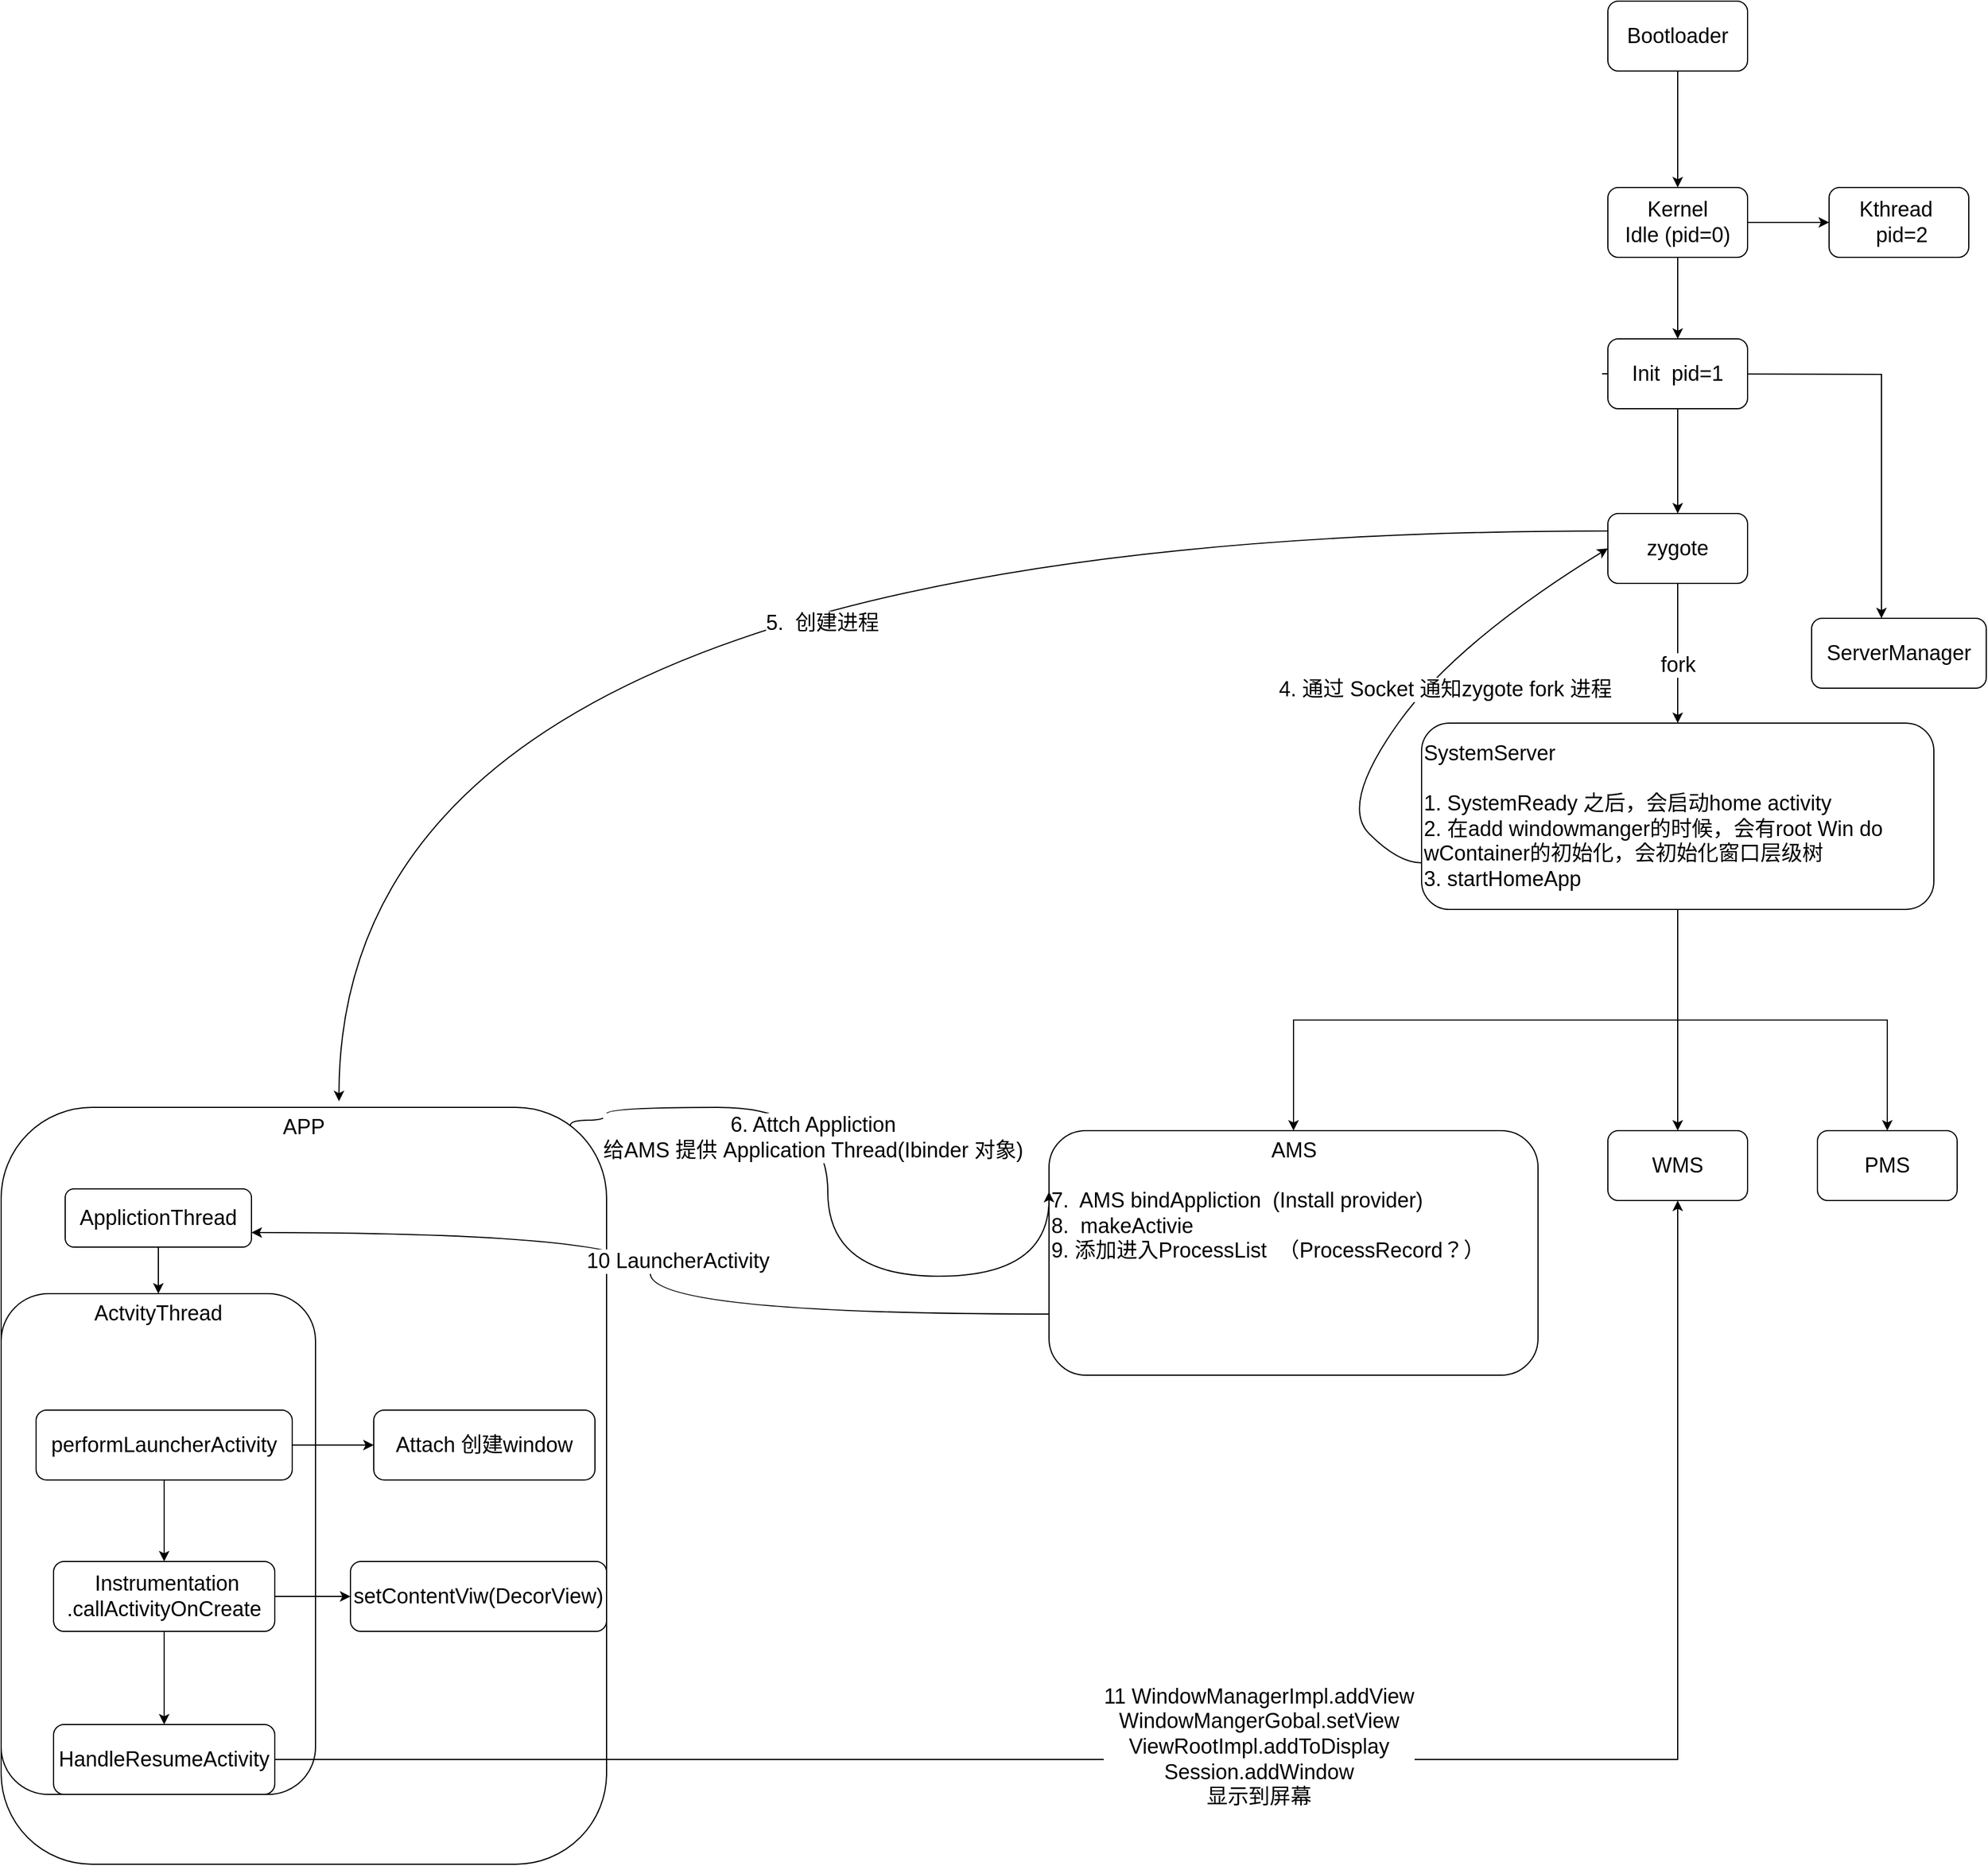 <mxfile version="24.7.10">
  <diagram name="第 1 页" id="rMS4FFa8bnM-4XpJGUWj">
    <mxGraphModel dx="3706" dy="1148" grid="1" gridSize="10" guides="1" tooltips="1" connect="1" arrows="1" fold="1" page="1" pageScale="1" pageWidth="827" pageHeight="1169" math="0" shadow="0">
      <root>
        <mxCell id="0" />
        <mxCell id="1" parent="0" />
        <mxCell id="OIK8ZdltA_swvoKBvkA3-1" value="Bootloader" style="rounded=1;whiteSpace=wrap;html=1;fontSize=18;" vertex="1" parent="1">
          <mxGeometry x="270" y="110" width="120" height="60" as="geometry" />
        </mxCell>
        <mxCell id="OIK8ZdltA_swvoKBvkA3-2" value="Kernel&lt;div&gt;Idle (pid=0)&lt;/div&gt;" style="rounded=1;whiteSpace=wrap;html=1;fontSize=18;" vertex="1" parent="1">
          <mxGeometry x="270" y="270" width="120" height="60" as="geometry" />
        </mxCell>
        <mxCell id="OIK8ZdltA_swvoKBvkA3-3" value="" style="endArrow=classic;html=1;rounded=0;fontFamily=Helvetica;fontSize=18;fontColor=default;exitX=0.5;exitY=1;exitDx=0;exitDy=0;entryX=0.5;entryY=0;entryDx=0;entryDy=0;" edge="1" parent="1" source="OIK8ZdltA_swvoKBvkA3-1" target="OIK8ZdltA_swvoKBvkA3-2">
          <mxGeometry width="50" height="50" relative="1" as="geometry">
            <mxPoint x="550" y="220" as="sourcePoint" />
            <mxPoint x="600" y="170" as="targetPoint" />
          </mxGeometry>
        </mxCell>
        <mxCell id="OIK8ZdltA_swvoKBvkA3-5" value="Kthread&amp;nbsp; &amp;nbsp;pid=2" style="rounded=1;whiteSpace=wrap;html=1;fontSize=18;" vertex="1" parent="1">
          <mxGeometry x="460" y="270" width="120" height="60" as="geometry" />
        </mxCell>
        <mxCell id="OIK8ZdltA_swvoKBvkA3-6" value="" style="edgeStyle=none;orthogonalLoop=1;jettySize=auto;html=1;rounded=0;fontFamily=Helvetica;fontSize=18;fontColor=default;exitX=1;exitY=0.5;exitDx=0;exitDy=0;entryX=0;entryY=0.5;entryDx=0;entryDy=0;" edge="1" parent="1" source="OIK8ZdltA_swvoKBvkA3-2" target="OIK8ZdltA_swvoKBvkA3-5">
          <mxGeometry width="80" relative="1" as="geometry">
            <mxPoint x="380" y="410" as="sourcePoint" />
            <mxPoint x="460" y="410" as="targetPoint" />
            <Array as="points" />
          </mxGeometry>
        </mxCell>
        <mxCell id="OIK8ZdltA_swvoKBvkA3-21" style="edgeStyle=orthogonalEdgeStyle;rounded=0;orthogonalLoop=1;jettySize=auto;html=1;exitX=0.25;exitY=1;exitDx=0;exitDy=0;entryX=0.4;entryY=0;entryDx=0;entryDy=0;fontFamily=Helvetica;fontSize=18;fontColor=default;entryPerimeter=0;" edge="1" parent="1" target="OIK8ZdltA_swvoKBvkA3-19">
          <mxGeometry relative="1" as="geometry">
            <mxPoint x="265" y="430" as="sourcePoint" />
            <mxPoint x="100" y="700" as="targetPoint" />
          </mxGeometry>
        </mxCell>
        <mxCell id="OIK8ZdltA_swvoKBvkA3-7" value="Init&amp;nbsp; pid=1" style="rounded=1;whiteSpace=wrap;html=1;fontSize=18;" vertex="1" parent="1">
          <mxGeometry x="270" y="400" width="120" height="60" as="geometry" />
        </mxCell>
        <mxCell id="OIK8ZdltA_swvoKBvkA3-8" value="" style="edgeStyle=none;orthogonalLoop=1;jettySize=auto;html=1;rounded=0;fontFamily=Helvetica;fontSize=18;fontColor=default;exitX=0.5;exitY=1;exitDx=0;exitDy=0;entryX=0.5;entryY=0;entryDx=0;entryDy=0;" edge="1" parent="1" source="OIK8ZdltA_swvoKBvkA3-2" target="OIK8ZdltA_swvoKBvkA3-7">
          <mxGeometry width="80" relative="1" as="geometry">
            <mxPoint x="500" y="200" as="sourcePoint" />
            <mxPoint x="580" y="200" as="targetPoint" />
            <Array as="points" />
          </mxGeometry>
        </mxCell>
        <mxCell id="OIK8ZdltA_swvoKBvkA3-9" value="zygote" style="rounded=1;whiteSpace=wrap;html=1;fontSize=18;" vertex="1" parent="1">
          <mxGeometry x="270" y="550" width="120" height="60" as="geometry" />
        </mxCell>
        <mxCell id="OIK8ZdltA_swvoKBvkA3-11" value="" style="edgeStyle=none;orthogonalLoop=1;jettySize=auto;html=1;rounded=0;fontFamily=Helvetica;fontSize=18;fontColor=default;exitX=0.5;exitY=1;exitDx=0;exitDy=0;" edge="1" parent="1" source="OIK8ZdltA_swvoKBvkA3-7" target="OIK8ZdltA_swvoKBvkA3-9">
          <mxGeometry width="80" relative="1" as="geometry">
            <mxPoint x="380" y="620" as="sourcePoint" />
            <mxPoint x="460" y="620" as="targetPoint" />
            <Array as="points" />
          </mxGeometry>
        </mxCell>
        <mxCell id="OIK8ZdltA_swvoKBvkA3-16" value="" style="endArrow=classic;html=1;rounded=0;fontFamily=Helvetica;fontSize=18;fontColor=default;exitX=0.5;exitY=1;exitDx=0;exitDy=0;entryX=0.5;entryY=0;entryDx=0;entryDy=0;" edge="1" parent="1" source="OIK8ZdltA_swvoKBvkA3-9" target="OIK8ZdltA_swvoKBvkA3-18">
          <mxGeometry relative="1" as="geometry">
            <mxPoint x="310" y="740" as="sourcePoint" />
            <mxPoint x="330" y="690" as="targetPoint" />
          </mxGeometry>
        </mxCell>
        <mxCell id="OIK8ZdltA_swvoKBvkA3-17" value="fork" style="edgeLabel;resizable=0;html=1;;align=center;verticalAlign=middle;rounded=1;strokeColor=default;fontFamily=Helvetica;fontSize=18;fontColor=default;fillColor=default;" connectable="0" vertex="1" parent="OIK8ZdltA_swvoKBvkA3-16">
          <mxGeometry relative="1" as="geometry">
            <mxPoint y="10" as="offset" />
          </mxGeometry>
        </mxCell>
        <mxCell id="OIK8ZdltA_swvoKBvkA3-30" style="edgeStyle=orthogonalEdgeStyle;rounded=0;orthogonalLoop=1;jettySize=auto;html=1;exitX=0.5;exitY=1;exitDx=0;exitDy=0;entryX=0.5;entryY=0;entryDx=0;entryDy=0;fontFamily=Helvetica;fontSize=18;fontColor=default;" edge="1" parent="1" source="OIK8ZdltA_swvoKBvkA3-18" target="OIK8ZdltA_swvoKBvkA3-24">
          <mxGeometry relative="1" as="geometry" />
        </mxCell>
        <mxCell id="OIK8ZdltA_swvoKBvkA3-31" style="edgeStyle=orthogonalEdgeStyle;rounded=0;orthogonalLoop=1;jettySize=auto;html=1;exitX=0.5;exitY=1;exitDx=0;exitDy=0;entryX=0.5;entryY=0;entryDx=0;entryDy=0;fontFamily=Helvetica;fontSize=18;fontColor=default;" edge="1" parent="1" source="OIK8ZdltA_swvoKBvkA3-18" target="OIK8ZdltA_swvoKBvkA3-23">
          <mxGeometry relative="1" as="geometry" />
        </mxCell>
        <mxCell id="OIK8ZdltA_swvoKBvkA3-32" style="edgeStyle=orthogonalEdgeStyle;rounded=0;orthogonalLoop=1;jettySize=auto;html=1;exitX=0.5;exitY=1;exitDx=0;exitDy=0;entryX=0.5;entryY=0;entryDx=0;entryDy=0;fontFamily=Helvetica;fontSize=18;fontColor=default;" edge="1" parent="1" source="OIK8ZdltA_swvoKBvkA3-18" target="OIK8ZdltA_swvoKBvkA3-27">
          <mxGeometry relative="1" as="geometry" />
        </mxCell>
        <mxCell id="OIK8ZdltA_swvoKBvkA3-18" value="SystemServer&lt;div&gt;&lt;br&gt;&lt;/div&gt;&lt;div&gt;1. SystemReady 之后，会启动home activity&lt;/div&gt;&lt;div style=&quot;&quot;&gt;2. 在add windowmanger的时候，会有root Win do wContainer的初始化，会初始化窗口层级树&lt;/div&gt;&lt;div style=&quot;&quot;&gt;3. startHomeApp&lt;/div&gt;" style="rounded=1;whiteSpace=wrap;html=1;fontSize=18;strokeColor=default;align=left;verticalAlign=middle;fontFamily=Helvetica;fontColor=default;fillColor=default;" vertex="1" parent="1">
          <mxGeometry x="110" y="730" width="440" height="160" as="geometry" />
        </mxCell>
        <mxCell id="OIK8ZdltA_swvoKBvkA3-19" value="ServerManager" style="rounded=1;whiteSpace=wrap;html=1;fontSize=18;strokeColor=default;align=center;verticalAlign=middle;fontFamily=Helvetica;fontColor=default;fillColor=default;" vertex="1" parent="1">
          <mxGeometry x="445" y="640" width="150" height="60" as="geometry" />
        </mxCell>
        <mxCell id="OIK8ZdltA_swvoKBvkA3-23" value="&lt;div style=&quot;text-align: center;&quot;&gt;&lt;span style=&quot;background-color: initial;&quot;&gt;&amp;nbsp; &amp;nbsp; &amp;nbsp; &amp;nbsp; &amp;nbsp;AMS&lt;/span&gt;&lt;/div&gt;&lt;div style=&quot;text-align: center;&quot;&gt;&lt;span style=&quot;background-color: initial;&quot;&gt;&lt;br&gt;&lt;/span&gt;&lt;/div&gt;&lt;div style=&quot;&quot;&gt;&lt;span style=&quot;background-color: initial;&quot;&gt;7.&amp;nbsp; AMS bindAppliction&amp;nbsp; (Install provider)&lt;/span&gt;&lt;/div&gt;&lt;div&gt;8.&amp;nbsp; makeActivie&amp;nbsp;&amp;nbsp;&lt;/div&gt;&lt;div&gt;9. 添加进入&lt;span style=&quot;background-color: initial;&quot;&gt;ProcessList&amp;nbsp; （&lt;/span&gt;&lt;span style=&quot;background-color: initial;&quot;&gt;ProcessRecord？&lt;/span&gt;&lt;span style=&quot;background-color: initial;&quot;&gt;）&lt;/span&gt;&lt;/div&gt;" style="rounded=1;whiteSpace=wrap;html=1;strokeColor=default;align=left;verticalAlign=top;fontFamily=Helvetica;fontSize=18;fontColor=default;fillColor=default;" vertex="1" parent="1">
          <mxGeometry x="-210" y="1080" width="420" height="210" as="geometry" />
        </mxCell>
        <mxCell id="OIK8ZdltA_swvoKBvkA3-24" value="WMS" style="whiteSpace=wrap;html=1;rounded=1;strokeColor=default;align=center;verticalAlign=middle;fontFamily=Helvetica;fontSize=18;fontColor=default;fillColor=default;" vertex="1" parent="1">
          <mxGeometry x="270" y="1080" width="120" height="60" as="geometry" />
        </mxCell>
        <mxCell id="OIK8ZdltA_swvoKBvkA3-27" value="PMS" style="whiteSpace=wrap;html=1;rounded=1;strokeColor=default;align=center;verticalAlign=middle;fontFamily=Helvetica;fontSize=18;fontColor=default;fillColor=default;" vertex="1" parent="1">
          <mxGeometry x="450" y="1080" width="120" height="60" as="geometry" />
        </mxCell>
        <mxCell id="OIK8ZdltA_swvoKBvkA3-33" value="APP" style="whiteSpace=wrap;html=1;rounded=1;strokeColor=default;align=center;verticalAlign=top;fontFamily=Helvetica;fontSize=18;fontColor=default;fillColor=default;" vertex="1" parent="1">
          <mxGeometry x="-1110" y="1060" width="520" height="650" as="geometry" />
        </mxCell>
        <mxCell id="OIK8ZdltA_swvoKBvkA3-41" value="" style="curved=1;endArrow=classic;html=1;rounded=0;fontFamily=Helvetica;fontSize=18;fontColor=default;entryX=0;entryY=0.5;entryDx=0;entryDy=0;exitX=0;exitY=0.75;exitDx=0;exitDy=0;" edge="1" parent="1" source="OIK8ZdltA_swvoKBvkA3-18" target="OIK8ZdltA_swvoKBvkA3-9">
          <mxGeometry width="50" height="50" relative="1" as="geometry">
            <mxPoint x="40" y="850" as="sourcePoint" />
            <mxPoint x="90" y="800" as="targetPoint" />
            <Array as="points">
              <mxPoint x="90" y="850" />
              <mxPoint x="40" y="800" />
              <mxPoint x="140" y="660" />
            </Array>
          </mxGeometry>
        </mxCell>
        <mxCell id="OIK8ZdltA_swvoKBvkA3-42" value="4. 通过 Socket 通知zygote fork 进程" style="edgeLabel;html=1;align=center;verticalAlign=middle;resizable=0;points=[];rounded=1;strokeColor=default;fontFamily=Helvetica;fontSize=18;fontColor=default;fillColor=default;" vertex="1" connectable="0" parent="OIK8ZdltA_swvoKBvkA3-41">
          <mxGeometry x="0.002" y="2" relative="1" as="geometry">
            <mxPoint x="23" y="-3" as="offset" />
          </mxGeometry>
        </mxCell>
        <mxCell id="OIK8ZdltA_swvoKBvkA3-43" style="rounded=0;orthogonalLoop=1;jettySize=auto;html=1;exitX=0;exitY=0.25;exitDx=0;exitDy=0;entryX=0.558;entryY=-0.008;entryDx=0;entryDy=0;entryPerimeter=0;fontFamily=Helvetica;fontSize=18;fontColor=default;edgeStyle=orthogonalEdgeStyle;curved=1;" edge="1" parent="1" source="OIK8ZdltA_swvoKBvkA3-9" target="OIK8ZdltA_swvoKBvkA3-33">
          <mxGeometry relative="1" as="geometry" />
        </mxCell>
        <mxCell id="OIK8ZdltA_swvoKBvkA3-44" value="5.&amp;nbsp; 创建进程" style="edgeLabel;html=1;align=center;verticalAlign=middle;resizable=0;points=[];rounded=1;strokeColor=default;fontFamily=Helvetica;fontSize=18;fontColor=default;fillColor=default;" vertex="1" connectable="0" parent="OIK8ZdltA_swvoKBvkA3-43">
          <mxGeometry x="-0.145" y="79" relative="1" as="geometry">
            <mxPoint as="offset" />
          </mxGeometry>
        </mxCell>
        <mxCell id="OIK8ZdltA_swvoKBvkA3-49" value="ActvityThread" style="rounded=1;whiteSpace=wrap;html=1;strokeColor=default;align=center;verticalAlign=top;fontFamily=Helvetica;fontSize=18;fontColor=default;fillColor=default;" vertex="1" parent="1">
          <mxGeometry x="-1110" y="1220" width="270" height="430" as="geometry" />
        </mxCell>
        <mxCell id="OIK8ZdltA_swvoKBvkA3-53" style="edgeStyle=orthogonalEdgeStyle;rounded=0;orthogonalLoop=1;jettySize=auto;html=1;exitX=0.5;exitY=1;exitDx=0;exitDy=0;entryX=0.5;entryY=0;entryDx=0;entryDy=0;fontFamily=Helvetica;fontSize=18;fontColor=default;" edge="1" parent="1" source="OIK8ZdltA_swvoKBvkA3-50" target="OIK8ZdltA_swvoKBvkA3-49">
          <mxGeometry relative="1" as="geometry" />
        </mxCell>
        <mxCell id="OIK8ZdltA_swvoKBvkA3-50" value="ApplictionThread" style="rounded=1;whiteSpace=wrap;html=1;strokeColor=default;align=center;verticalAlign=middle;fontFamily=Helvetica;fontSize=18;fontColor=default;fillColor=default;" vertex="1" parent="1">
          <mxGeometry x="-1055" y="1130" width="160" height="50" as="geometry" />
        </mxCell>
        <mxCell id="OIK8ZdltA_swvoKBvkA3-51" style="edgeStyle=orthogonalEdgeStyle;rounded=0;orthogonalLoop=1;jettySize=auto;html=1;exitX=0;exitY=0.75;exitDx=0;exitDy=0;entryX=1;entryY=0.75;entryDx=0;entryDy=0;fontFamily=Helvetica;fontSize=18;fontColor=default;curved=1;" edge="1" parent="1" source="OIK8ZdltA_swvoKBvkA3-23" target="OIK8ZdltA_swvoKBvkA3-50">
          <mxGeometry relative="1" as="geometry" />
        </mxCell>
        <mxCell id="OIK8ZdltA_swvoKBvkA3-52" value="10 LauncherActivity" style="edgeLabel;html=1;align=center;verticalAlign=middle;resizable=0;points=[];rounded=1;strokeColor=default;fontFamily=Helvetica;fontSize=18;fontColor=default;fillColor=default;" vertex="1" connectable="0" parent="OIK8ZdltA_swvoKBvkA3-51">
          <mxGeometry x="-0.154" y="-47" relative="1" as="geometry">
            <mxPoint y="1" as="offset" />
          </mxGeometry>
        </mxCell>
        <mxCell id="OIK8ZdltA_swvoKBvkA3-45" style="edgeStyle=orthogonalEdgeStyle;rounded=0;orthogonalLoop=1;jettySize=auto;html=1;exitX=0.94;exitY=0.024;exitDx=0;exitDy=0;entryX=0;entryY=0.25;entryDx=0;entryDy=0;fontFamily=Helvetica;fontSize=18;fontColor=default;curved=1;exitPerimeter=0;" edge="1" parent="1" source="OIK8ZdltA_swvoKBvkA3-33" target="OIK8ZdltA_swvoKBvkA3-23">
          <mxGeometry relative="1" as="geometry">
            <mxPoint x="-100" y="1095" as="targetPoint" />
            <Array as="points">
              <mxPoint x="-590" y="1071" />
              <mxPoint x="-590" y="1060" />
              <mxPoint x="-400" y="1060" />
              <mxPoint x="-400" y="1205" />
            </Array>
          </mxGeometry>
        </mxCell>
        <mxCell id="OIK8ZdltA_swvoKBvkA3-46" value="6. Attch Appliction&lt;div&gt;&lt;div&gt;给AMS 提供 Application Thread(Ibinder 对象)&lt;/div&gt;&lt;/div&gt;" style="edgeLabel;html=1;align=center;verticalAlign=middle;resizable=0;points=[];rounded=1;strokeColor=default;fontFamily=Helvetica;fontSize=18;fontColor=default;fillColor=default;" vertex="1" connectable="0" parent="OIK8ZdltA_swvoKBvkA3-45">
          <mxGeometry x="-0.193" y="-7" relative="1" as="geometry">
            <mxPoint x="-6" y="3" as="offset" />
          </mxGeometry>
        </mxCell>
        <mxCell id="OIK8ZdltA_swvoKBvkA3-56" style="edgeStyle=orthogonalEdgeStyle;rounded=0;orthogonalLoop=1;jettySize=auto;html=1;exitX=1;exitY=0.5;exitDx=0;exitDy=0;entryX=0;entryY=0.5;entryDx=0;entryDy=0;fontFamily=Helvetica;fontSize=18;fontColor=default;" edge="1" parent="1" source="OIK8ZdltA_swvoKBvkA3-54" target="OIK8ZdltA_swvoKBvkA3-55">
          <mxGeometry relative="1" as="geometry" />
        </mxCell>
        <mxCell id="OIK8ZdltA_swvoKBvkA3-61" style="edgeStyle=orthogonalEdgeStyle;rounded=0;orthogonalLoop=1;jettySize=auto;html=1;exitX=0.5;exitY=1;exitDx=0;exitDy=0;entryX=0.5;entryY=0;entryDx=0;entryDy=0;fontFamily=Helvetica;fontSize=18;fontColor=default;" edge="1" parent="1" source="OIK8ZdltA_swvoKBvkA3-54" target="OIK8ZdltA_swvoKBvkA3-57">
          <mxGeometry relative="1" as="geometry" />
        </mxCell>
        <mxCell id="OIK8ZdltA_swvoKBvkA3-54" value="performLauncherActivity" style="rounded=1;whiteSpace=wrap;html=1;strokeColor=default;align=center;verticalAlign=middle;fontFamily=Helvetica;fontSize=18;fontColor=default;fillColor=default;" vertex="1" parent="1">
          <mxGeometry x="-1080" y="1320" width="220" height="60" as="geometry" />
        </mxCell>
        <mxCell id="OIK8ZdltA_swvoKBvkA3-55" value="Attach 创建window" style="rounded=1;whiteSpace=wrap;html=1;strokeColor=default;align=center;verticalAlign=middle;fontFamily=Helvetica;fontSize=18;fontColor=default;fillColor=default;" vertex="1" parent="1">
          <mxGeometry x="-790" y="1320" width="190" height="60" as="geometry" />
        </mxCell>
        <mxCell id="OIK8ZdltA_swvoKBvkA3-60" style="edgeStyle=orthogonalEdgeStyle;rounded=0;orthogonalLoop=1;jettySize=auto;html=1;exitX=1;exitY=0.5;exitDx=0;exitDy=0;fontFamily=Helvetica;fontSize=18;fontColor=default;" edge="1" parent="1" source="OIK8ZdltA_swvoKBvkA3-57" target="OIK8ZdltA_swvoKBvkA3-59">
          <mxGeometry relative="1" as="geometry" />
        </mxCell>
        <mxCell id="OIK8ZdltA_swvoKBvkA3-64" style="edgeStyle=orthogonalEdgeStyle;rounded=0;orthogonalLoop=1;jettySize=auto;html=1;exitX=0.5;exitY=1;exitDx=0;exitDy=0;entryX=0.5;entryY=0;entryDx=0;entryDy=0;fontFamily=Helvetica;fontSize=18;fontColor=default;" edge="1" parent="1" source="OIK8ZdltA_swvoKBvkA3-57" target="OIK8ZdltA_swvoKBvkA3-62">
          <mxGeometry relative="1" as="geometry" />
        </mxCell>
        <mxCell id="OIK8ZdltA_swvoKBvkA3-57" value="&amp;nbsp;Instrumentation&lt;div&gt;.callActivityOnCreate&lt;/div&gt;" style="rounded=1;whiteSpace=wrap;html=1;strokeColor=default;align=center;verticalAlign=middle;fontFamily=Helvetica;fontSize=18;fontColor=default;fillColor=default;" vertex="1" parent="1">
          <mxGeometry x="-1065" y="1450" width="190" height="60" as="geometry" />
        </mxCell>
        <mxCell id="OIK8ZdltA_swvoKBvkA3-59" value="setContentViw(DecorView&lt;span style=&quot;background-color: initial;&quot;&gt;)&lt;/span&gt;" style="rounded=1;whiteSpace=wrap;html=1;strokeColor=default;align=center;verticalAlign=middle;fontFamily=Helvetica;fontSize=18;fontColor=default;fillColor=default;" vertex="1" parent="1">
          <mxGeometry x="-810" y="1450" width="220" height="60" as="geometry" />
        </mxCell>
        <mxCell id="OIK8ZdltA_swvoKBvkA3-65" style="edgeStyle=orthogonalEdgeStyle;rounded=0;orthogonalLoop=1;jettySize=auto;html=1;exitX=1;exitY=0.5;exitDx=0;exitDy=0;fontFamily=Helvetica;fontSize=18;fontColor=default;" edge="1" parent="1" source="OIK8ZdltA_swvoKBvkA3-62" target="OIK8ZdltA_swvoKBvkA3-24">
          <mxGeometry relative="1" as="geometry" />
        </mxCell>
        <mxCell id="OIK8ZdltA_swvoKBvkA3-66" value="11 WindowManagerImpl.addView&lt;div&gt;WindowMangerGobal.setView&lt;/div&gt;&lt;div&gt;ViewRootImpl.addToDisplay&lt;/div&gt;&lt;div&gt;Session.addWindow&lt;/div&gt;&lt;div&gt;显示到屏幕&lt;/div&gt;&lt;div&gt;&lt;br&gt;&lt;/div&gt;" style="edgeLabel;html=1;align=center;verticalAlign=middle;resizable=0;points=[];rounded=1;strokeColor=default;fontFamily=Helvetica;fontSize=18;fontColor=default;fillColor=default;" vertex="1" connectable="0" parent="OIK8ZdltA_swvoKBvkA3-65">
          <mxGeometry x="0.016" relative="1" as="geometry">
            <mxPoint x="-11" as="offset" />
          </mxGeometry>
        </mxCell>
        <mxCell id="OIK8ZdltA_swvoKBvkA3-62" value="HandleResumeActivity" style="rounded=1;whiteSpace=wrap;html=1;strokeColor=default;align=center;verticalAlign=middle;fontFamily=Helvetica;fontSize=18;fontColor=default;fillColor=default;" vertex="1" parent="1">
          <mxGeometry x="-1065" y="1590" width="190" height="60" as="geometry" />
        </mxCell>
      </root>
    </mxGraphModel>
  </diagram>
</mxfile>
